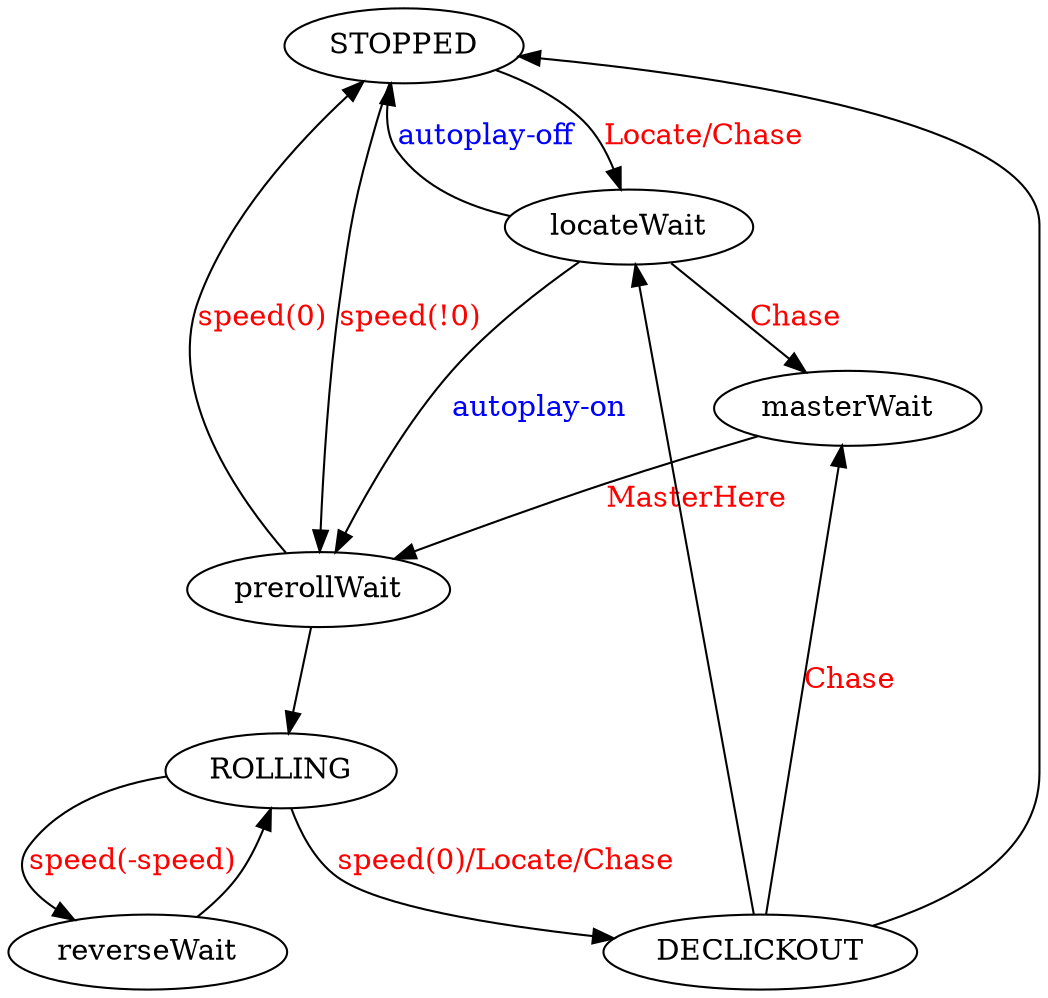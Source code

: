 digraph finite_state_machine {
	rankdir=TB;
	start="STOPPED";

	node [shape = ellipse];
	STOPPED     -> locateWait [ label = "Locate/Chase", fontcolor=red ];
	STOPPED     -> prerollWait [ label = "speed(!0)",fontcolor=red];

	masterWait  -> prerollWait [ label = "MasterHere", fontcolor=red ];

	prerollWait -> ROLLING;
	prerollWait -> STOPPED [ label = "speed(0)", fontcolor=red ];
	ROLLING     -> DECLICKOUT  [ label = "speed(0)/Locate/Chase",fontcolor=red ]
	ROLLING     -> reverseWait [ label = "speed(-speed)",fontcolor=red ];

	reverseWait -> ROLLING;

	DECLICKOUT  -> STOPPED;
	DECLICKOUT  -> locateWait;
	DECLICKOUT  -> masterWait [ label = "Chase",fontcolor=red ];

	locateWait  -> masterWait  [ label = "Chase",fontcolor=red ];
	locateWait  -> STOPPED     [ label = "autoplay-off",fontcolor=blue ];
	locateWait  -> prerollWait [ label = "autoplay-on",fontcolor=blue ];

}
